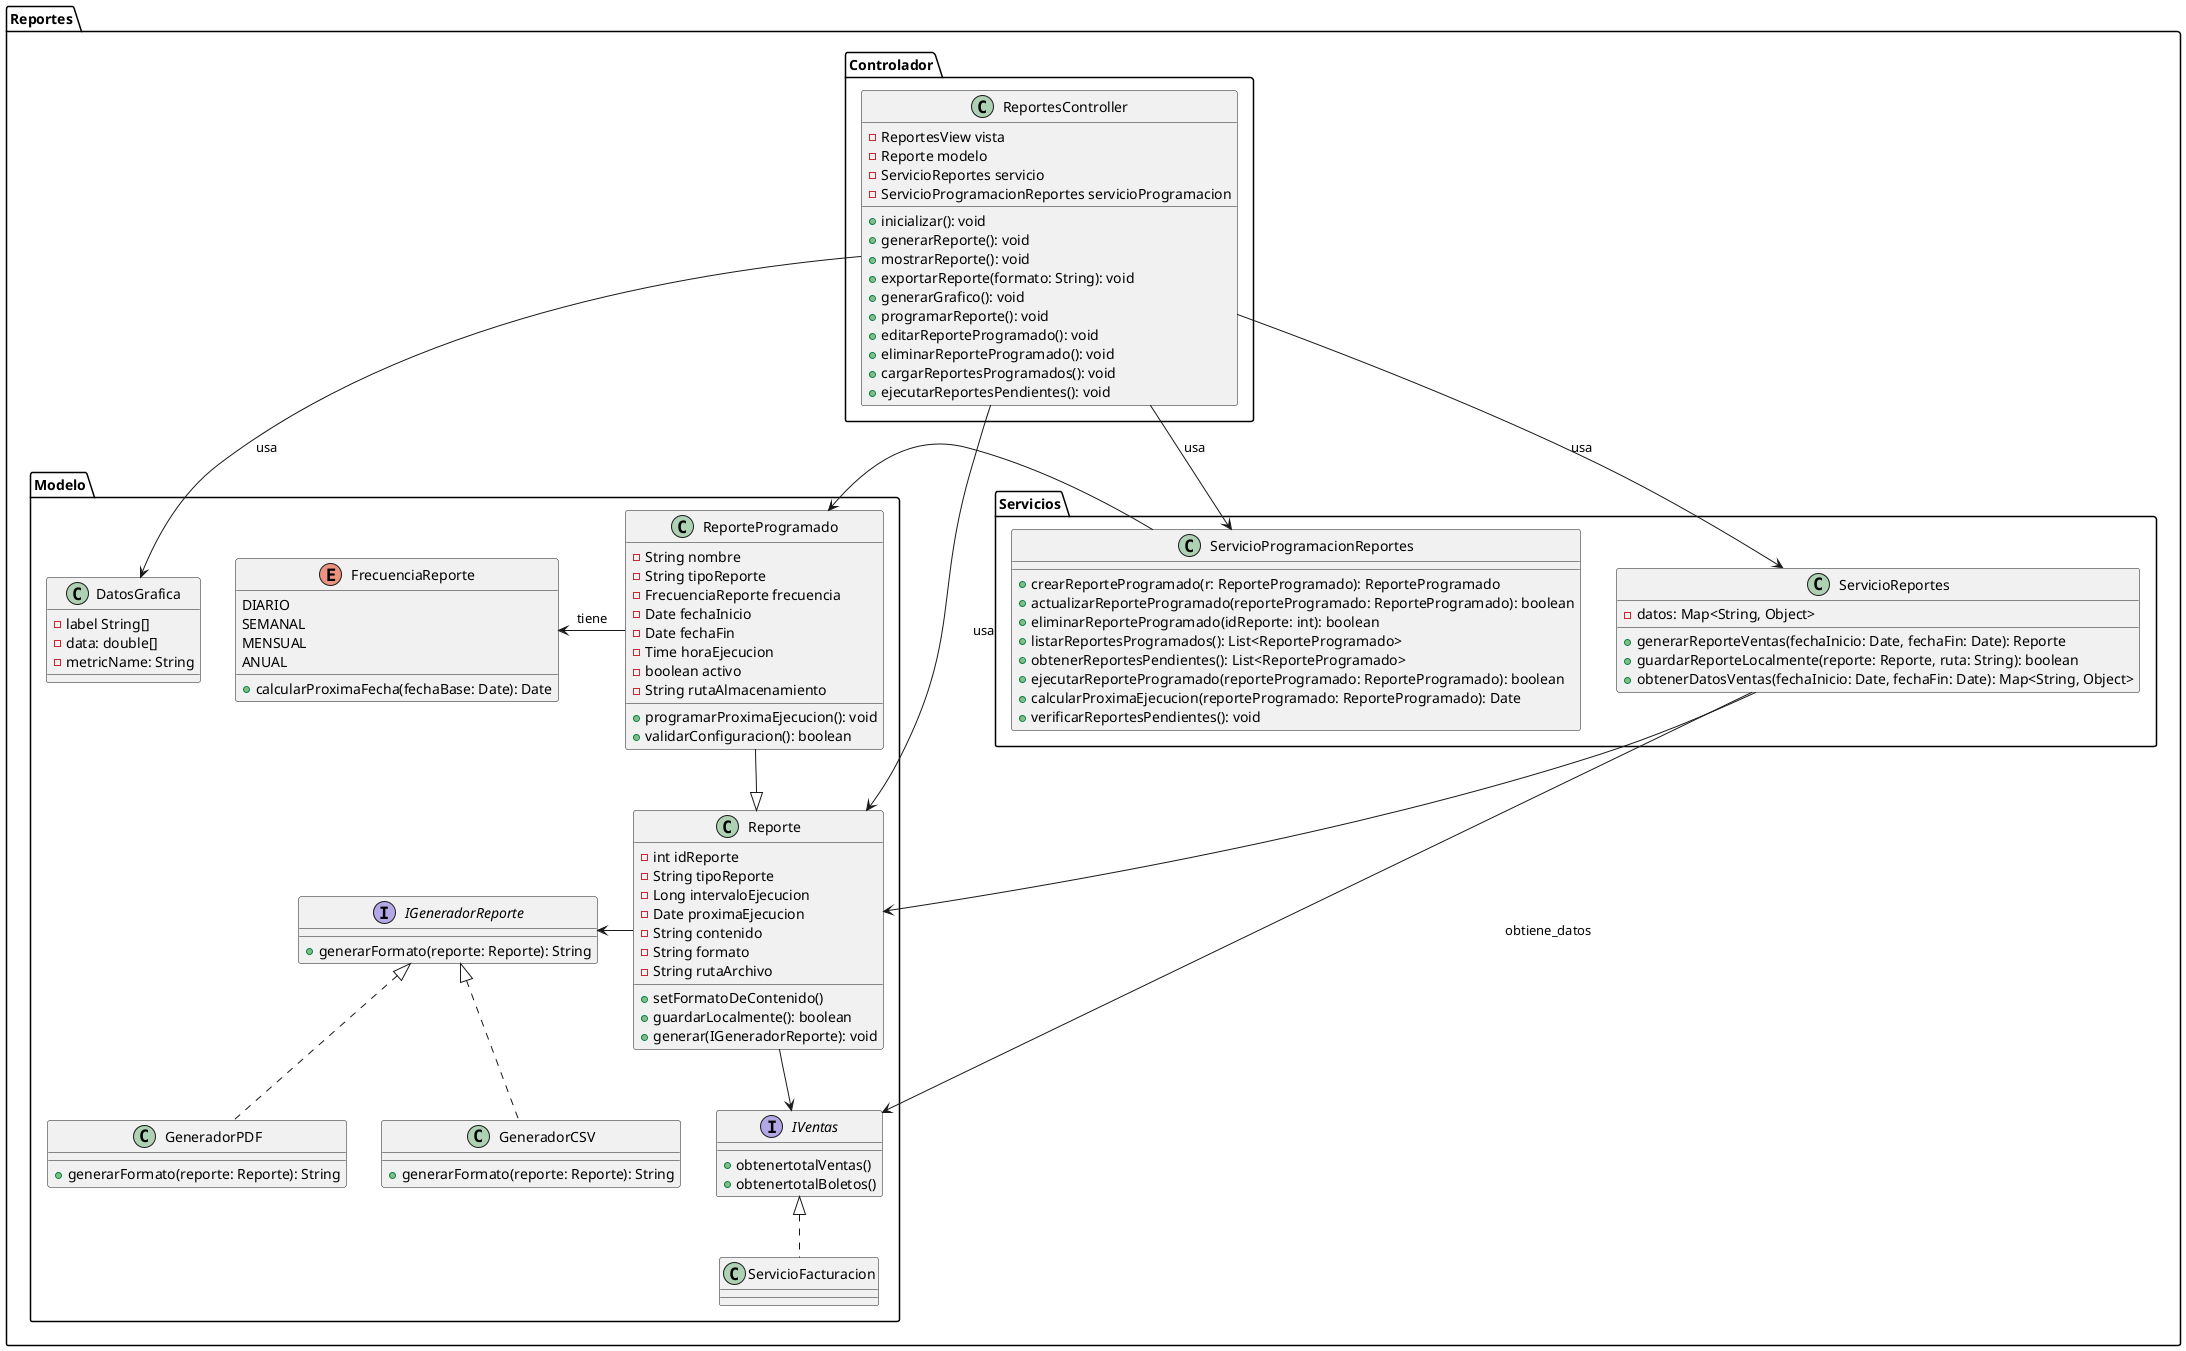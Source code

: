 @startuml 



package "Reportes"{
' ===== MODELO (REPORTES) =====
package "Modelo" {

    class Reporte {
        -int idReporte
        -String tipoReporte
        -Long intervaloEjecucion
        -Date proximaEjecucion
        -String contenido
        -String formato
        -String rutaArchivo
    
        +setFormatoDeContenido()
        +guardarLocalmente(): boolean
        +generar(IGeneradorReporte): void
    }

    interface IVentas {
        +obtenertotalVentas()
        +obtenertotalBoletos()
    }
    
    class ServicioFacturacion {
    
    }
    

    class ReporteProgramado {
        -String nombre
        -String tipoReporte
        -FrecuenciaReporte frecuencia
        -Date fechaInicio
        -Date fechaFin
        -Time horaEjecucion
        -boolean activo
        ''-Date ultimaEjecucion
        ''-Date proximaEjecucion
        -String rutaAlmacenamiento
        +programarProximaEjecucion(): void
        +validarConfiguracion(): boolean
    }

    enum FrecuenciaReporte  {
        DIARIO
        SEMANAL
        MENSUAL
        ANUAL
        +calcularProximaFecha(fechaBase: Date): Date
    }
    
    class DatosGrafica {
        -label String[]
        -data: double[]
        -metricName: String
    }
    
     interface IGeneradorReporte {
       +generarFormato(reporte: Reporte): String
    }

    class GeneradorPDF implements IGeneradorReporte {
       +generarFormato(reporte: Reporte): String
    }

    class GeneradorCSV implements IGeneradorReporte {
       +generarFormato(reporte: Reporte): String
    }
    

    ServicioFacturacion .up.|> IVentas
    Reporte --> IVentas
    ReporteProgramado -left-> FrecuenciaReporte : tiene
    ReporteProgramado --|> Reporte
    Reporte -left-> IGeneradorReporte
    
    
}

' ===== SERVICIOS (REPORTES) =====
package "Servicios" {

    class ServicioReportes  {
        - datos: Map<String, Object>
        +generarReporteVentas(fechaInicio: Date, fechaFin: Date): Reporte
        +guardarReporteLocalmente(reporte: Reporte, ruta: String): boolean
        +obtenerDatosVentas(fechaInicio: Date, fechaFin: Date): Map<String, Object>
    }

    class ServicioProgramacionReportes {
        +crearReporteProgramado(r: ReporteProgramado): ReporteProgramado
        +actualizarReporteProgramado(reporteProgramado: ReporteProgramado): boolean
        +eliminarReporteProgramado(idReporte: int): boolean
        +listarReportesProgramados(): List<ReporteProgramado>
        +obtenerReportesPendientes(): List<ReporteProgramado>
        +ejecutarReporteProgramado(reporteProgramado: ReporteProgramado): boolean
        +calcularProximaEjecucion(reporteProgramado: ReporteProgramado): Date
        +verificarReportesPendientes(): void
    }

    ServicioReportes --> IVentas : obtiene_datos
    ServicioReportes --> Reporte
    ServicioProgramacionReportes -right-> ReporteProgramado
}


' ===== CONTROLADOR (REPORTES) =====
package "Controlador" {

    class ReportesController {
        -ReportesView vista
        -Reporte modelo
        -ServicioReportes servicio
        -ServicioProgramacionReportes servicioProgramacion
        +inicializar(): void
        +generarReporte(): void
        +mostrarReporte(): void
        +exportarReporte(formato: String): void
        +generarGrafico(): void
        +programarReporte(): void
        +editarReporteProgramado(): void
        +eliminarReporteProgramado(): void
        +cargarReportesProgramados(): void
        +ejecutarReportesPendientes(): void
    }

    ReportesController --> Reporte : usa
    ReportesController -left-> DatosGrafica: usa
    ReportesController --> ServicioReportes : usa
    ReportesController --> ServicioProgramacionReportes : usa
}
}



@enduml